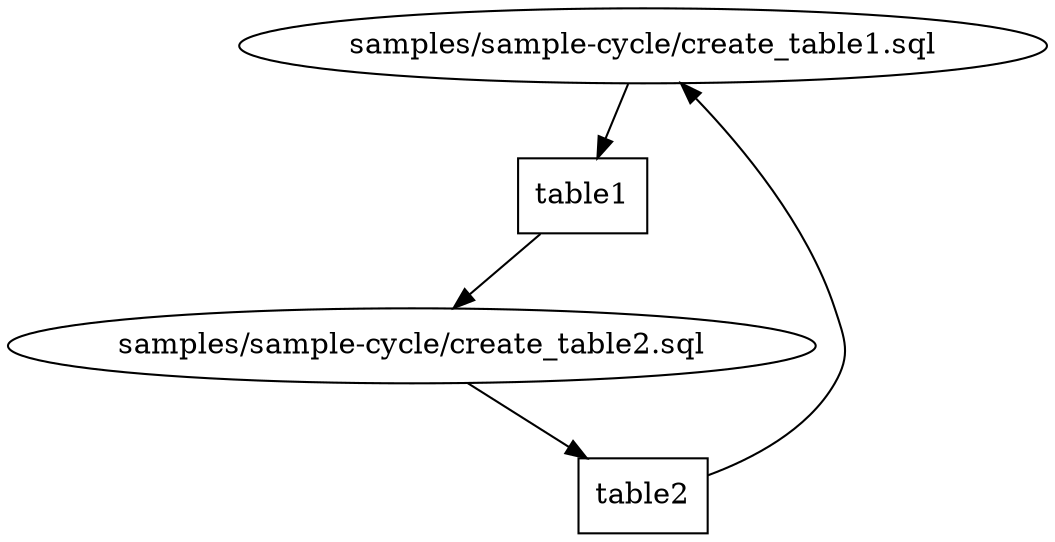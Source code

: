 digraph G {
0 [label="samples/sample-cycle/create_table1.sql", shape="", type=query];
1 [label="samples/sample-cycle/create_table2.sql", shape="", type=query];
2 [label=table1, shape=box, type=table];
3 [label=table2, shape=box, type=table];
0->2 ;
1->3 ;
2->1 ;
3->0 ;
}
